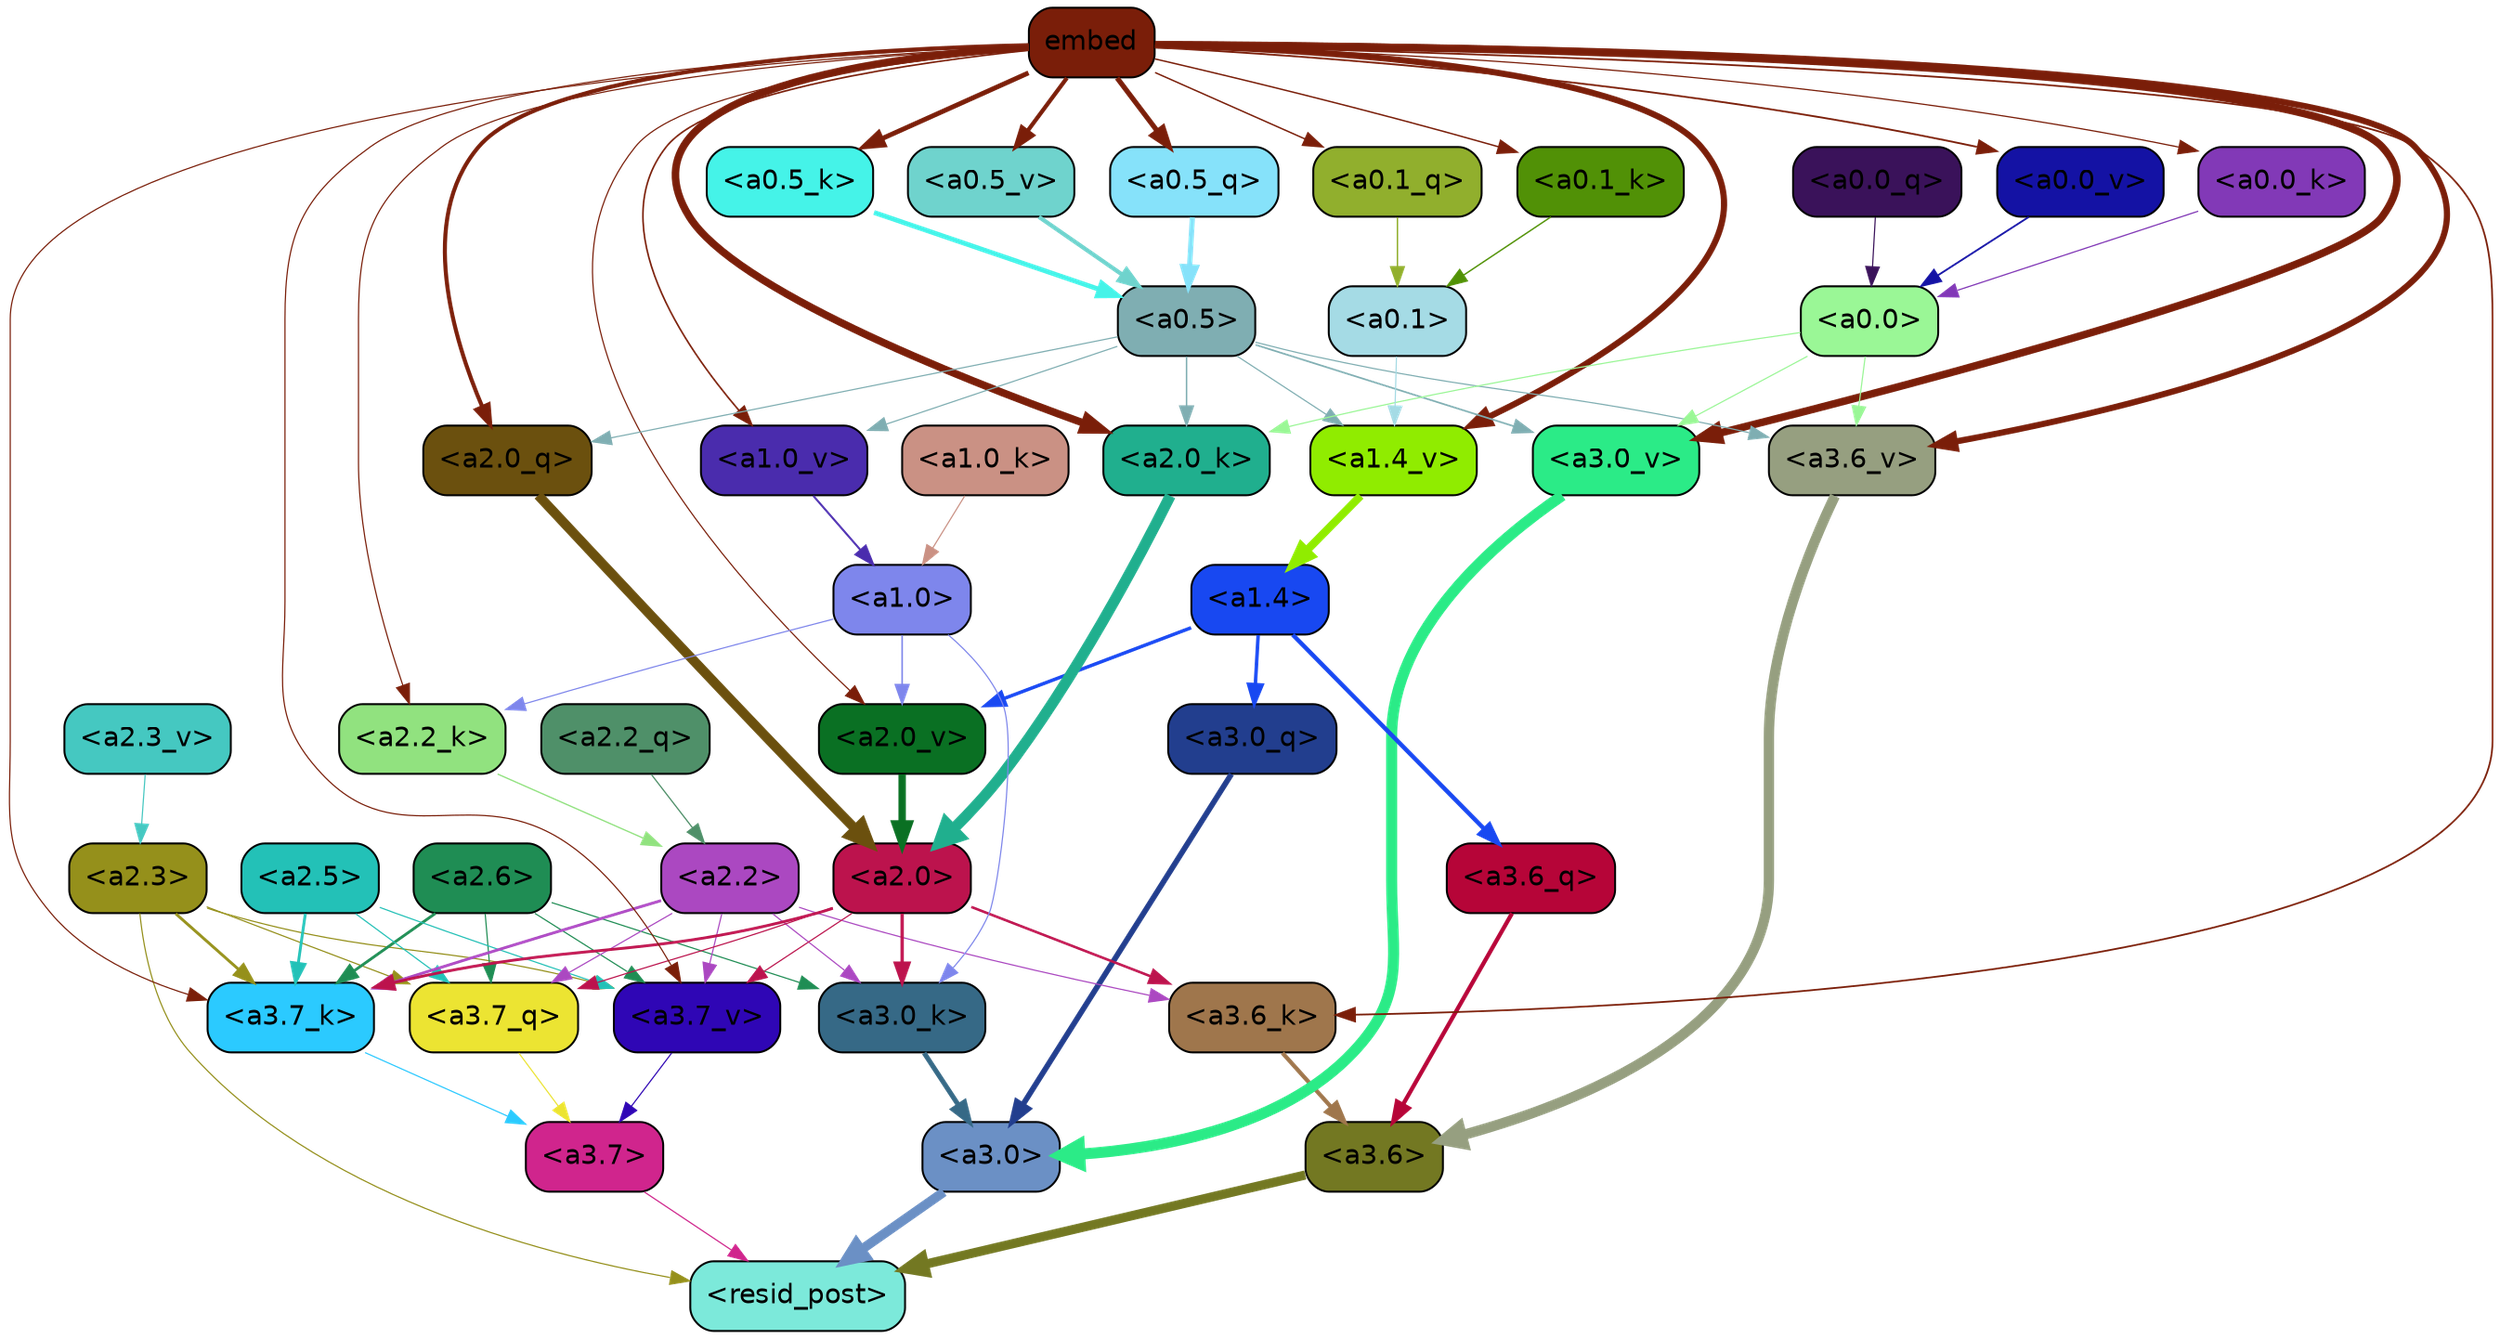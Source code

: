 strict digraph "" {
	graph [bgcolor=transparent,
		layout=dot,
		overlap=false,
		splines=true
	];
	"<a3.7>"	[color=black,
		fillcolor="#d0258d",
		fontname=Helvetica,
		shape=box,
		style="filled, rounded"];
	"<resid_post>"	[color=black,
		fillcolor="#7ce9da",
		fontname=Helvetica,
		shape=box,
		style="filled, rounded"];
	"<a3.7>" -> "<resid_post>"	[color="#d0258d",
		penwidth=0.6];
	"<a3.6>"	[color=black,
		fillcolor="#737822",
		fontname=Helvetica,
		shape=box,
		style="filled, rounded"];
	"<a3.6>" -> "<resid_post>"	[color="#737822",
		penwidth=4.746312499046326];
	"<a3.0>"	[color=black,
		fillcolor="#6b90c5",
		fontname=Helvetica,
		shape=box,
		style="filled, rounded"];
	"<a3.0>" -> "<resid_post>"	[color="#6b90c5",
		penwidth=4.896343111991882];
	"<a2.3>"	[color=black,
		fillcolor="#95901b",
		fontname=Helvetica,
		shape=box,
		style="filled, rounded"];
	"<a2.3>" -> "<resid_post>"	[color="#95901b",
		penwidth=0.6];
	"<a3.7_q>"	[color=black,
		fillcolor="#ece432",
		fontname=Helvetica,
		shape=box,
		style="filled, rounded"];
	"<a2.3>" -> "<a3.7_q>"	[color="#95901b",
		penwidth=0.6];
	"<a3.7_k>"	[color=black,
		fillcolor="#2bcaff",
		fontname=Helvetica,
		shape=box,
		style="filled, rounded"];
	"<a2.3>" -> "<a3.7_k>"	[color="#95901b",
		penwidth=1.467104621231556];
	"<a3.7_v>"	[color=black,
		fillcolor="#2f06b5",
		fontname=Helvetica,
		shape=box,
		style="filled, rounded"];
	"<a2.3>" -> "<a3.7_v>"	[color="#95901b",
		penwidth=0.6];
	"<a3.7_q>" -> "<a3.7>"	[color="#ece432",
		penwidth=0.6];
	"<a3.6_q>"	[color=black,
		fillcolor="#b60538",
		fontname=Helvetica,
		shape=box,
		style="filled, rounded"];
	"<a3.6_q>" -> "<a3.6>"	[color="#b60538",
		penwidth=2.160832464694977];
	"<a3.0_q>"	[color=black,
		fillcolor="#223e8e",
		fontname=Helvetica,
		shape=box,
		style="filled, rounded"];
	"<a3.0_q>" -> "<a3.0>"	[color="#223e8e",
		penwidth=2.870753765106201];
	"<a3.7_k>" -> "<a3.7>"	[color="#2bcaff",
		penwidth=0.6];
	"<a3.6_k>"	[color=black,
		fillcolor="#9f764c",
		fontname=Helvetica,
		shape=box,
		style="filled, rounded"];
	"<a3.6_k>" -> "<a3.6>"	[color="#9f764c",
		penwidth=2.13908451795578];
	"<a3.0_k>"	[color=black,
		fillcolor="#366986",
		fontname=Helvetica,
		shape=box,
		style="filled, rounded"];
	"<a3.0_k>" -> "<a3.0>"	[color="#366986",
		penwidth=2.520303964614868];
	"<a3.7_v>" -> "<a3.7>"	[color="#2f06b5",
		penwidth=0.6];
	"<a3.6_v>"	[color=black,
		fillcolor="#969f80",
		fontname=Helvetica,
		shape=box,
		style="filled, rounded"];
	"<a3.6_v>" -> "<a3.6>"	[color="#969f80",
		penwidth=5.297133803367615];
	"<a3.0_v>"	[color=black,
		fillcolor="#2beb87",
		fontname=Helvetica,
		shape=box,
		style="filled, rounded"];
	"<a3.0_v>" -> "<a3.0>"	[color="#2beb87",
		penwidth=5.680712580680847];
	"<a2.6>"	[color=black,
		fillcolor="#1f8d54",
		fontname=Helvetica,
		shape=box,
		style="filled, rounded"];
	"<a2.6>" -> "<a3.7_q>"	[color="#1f8d54",
		penwidth=0.6];
	"<a2.6>" -> "<a3.7_k>"	[color="#1f8d54",
		penwidth=1.4453159049153328];
	"<a2.6>" -> "<a3.0_k>"	[color="#1f8d54",
		penwidth=0.6];
	"<a2.6>" -> "<a3.7_v>"	[color="#1f8d54",
		penwidth=0.6];
	"<a2.5>"	[color=black,
		fillcolor="#23c1b7",
		fontname=Helvetica,
		shape=box,
		style="filled, rounded"];
	"<a2.5>" -> "<a3.7_q>"	[color="#23c1b7",
		penwidth=0.6];
	"<a2.5>" -> "<a3.7_k>"	[color="#23c1b7",
		penwidth=1.4526091292500496];
	"<a2.5>" -> "<a3.7_v>"	[color="#23c1b7",
		penwidth=0.6];
	"<a2.2>"	[color=black,
		fillcolor="#ab48c1",
		fontname=Helvetica,
		shape=box,
		style="filled, rounded"];
	"<a2.2>" -> "<a3.7_q>"	[color="#ab48c1",
		penwidth=0.6];
	"<a2.2>" -> "<a3.7_k>"	[color="#ab48c1",
		penwidth=1.4310357049107552];
	"<a2.2>" -> "<a3.6_k>"	[color="#ab48c1",
		penwidth=0.6];
	"<a2.2>" -> "<a3.0_k>"	[color="#ab48c1",
		penwidth=0.6];
	"<a2.2>" -> "<a3.7_v>"	[color="#ab48c1",
		penwidth=0.6];
	"<a2.0>"	[color=black,
		fillcolor="#bc134d",
		fontname=Helvetica,
		shape=box,
		style="filled, rounded"];
	"<a2.0>" -> "<a3.7_q>"	[color="#bc134d",
		penwidth=0.6];
	"<a2.0>" -> "<a3.7_k>"	[color="#bc134d",
		penwidth=1.4314699843525887];
	"<a2.0>" -> "<a3.6_k>"	[color="#bc134d",
		penwidth=1.2950235605239868];
	"<a2.0>" -> "<a3.0_k>"	[color="#bc134d",
		penwidth=1.712992787361145];
	"<a2.0>" -> "<a3.7_v>"	[color="#bc134d",
		penwidth=0.6];
	"<a1.4>"	[color=black,
		fillcolor="#1848f1",
		fontname=Helvetica,
		shape=box,
		style="filled, rounded"];
	"<a1.4>" -> "<a3.6_q>"	[color="#1848f1",
		penwidth=2.242796540260315];
	"<a1.4>" -> "<a3.0_q>"	[color="#1848f1",
		penwidth=1.7808996737003326];
	"<a2.0_v>"	[color=black,
		fillcolor="#0a7023",
		fontname=Helvetica,
		shape=box,
		style="filled, rounded"];
	"<a1.4>" -> "<a2.0_v>"	[color="#1848f1",
		penwidth=1.7603429555892944];
	embed	[color=black,
		fillcolor="#7a1e09",
		fontname=Helvetica,
		shape=box,
		style="filled, rounded"];
	embed -> "<a3.7_k>"	[color="#7a1e09",
		penwidth=0.6];
	embed -> "<a3.6_k>"	[color="#7a1e09",
		penwidth=0.891706109046936];
	embed -> "<a3.7_v>"	[color="#7a1e09",
		penwidth=0.6];
	embed -> "<a3.6_v>"	[color="#7a1e09",
		penwidth=3.1766927242279053];
	embed -> "<a3.0_v>"	[color="#7a1e09",
		penwidth=3.9005755856633186];
	"<a2.0_q>"	[color=black,
		fillcolor="#6b500e",
		fontname=Helvetica,
		shape=box,
		style="filled, rounded"];
	embed -> "<a2.0_q>"	[color="#7a1e09",
		penwidth=2.0810389518737793];
	"<a2.2_k>"	[color=black,
		fillcolor="#91e27f",
		fontname=Helvetica,
		shape=box,
		style="filled, rounded"];
	embed -> "<a2.2_k>"	[color="#7a1e09",
		penwidth=0.6];
	"<a2.0_k>"	[color=black,
		fillcolor="#20af8e",
		fontname=Helvetica,
		shape=box,
		style="filled, rounded"];
	embed -> "<a2.0_k>"	[color="#7a1e09",
		penwidth=3.8915770053863525];
	embed -> "<a2.0_v>"	[color="#7a1e09",
		penwidth=0.6];
	"<a1.4_v>"	[color=black,
		fillcolor="#90ec00",
		fontname=Helvetica,
		shape=box,
		style="filled, rounded"];
	embed -> "<a1.4_v>"	[color="#7a1e09",
		penwidth=3.201367974281311];
	"<a1.0_v>"	[color=black,
		fillcolor="#4a2cad",
		fontname=Helvetica,
		shape=box,
		style="filled, rounded"];
	embed -> "<a1.0_v>"	[color="#7a1e09",
		penwidth=0.8298318386077881];
	"<a0.5_q>"	[color=black,
		fillcolor="#86e2fa",
		fontname=Helvetica,
		shape=box,
		style="filled, rounded"];
	embed -> "<a0.5_q>"	[color="#7a1e09",
		penwidth=2.619193136692047];
	"<a0.1_q>"	[color=black,
		fillcolor="#91af2d",
		fontname=Helvetica,
		shape=box,
		style="filled, rounded"];
	embed -> "<a0.1_q>"	[color="#7a1e09",
		penwidth=0.7419431805610657];
	"<a0.5_k>"	[color=black,
		fillcolor="#45f3e8",
		fontname=Helvetica,
		shape=box,
		style="filled, rounded"];
	embed -> "<a0.5_k>"	[color="#7a1e09",
		penwidth=2.463372528553009];
	"<a0.1_k>"	[color=black,
		fillcolor="#519106",
		fontname=Helvetica,
		shape=box,
		style="filled, rounded"];
	embed -> "<a0.1_k>"	[color="#7a1e09",
		penwidth=0.7361953854560852];
	"<a0.0_k>"	[color=black,
		fillcolor="#8239b7",
		fontname=Helvetica,
		shape=box,
		style="filled, rounded"];
	embed -> "<a0.0_k>"	[color="#7a1e09",
		penwidth=0.628424346446991];
	"<a0.5_v>"	[color=black,
		fillcolor="#6fd3cd",
		fontname=Helvetica,
		shape=box,
		style="filled, rounded"];
	embed -> "<a0.5_v>"	[color="#7a1e09",
		penwidth=2.125113606452942];
	"<a0.0_v>"	[color=black,
		fillcolor="#1412a4",
		fontname=Helvetica,
		shape=box,
		style="filled, rounded"];
	embed -> "<a0.0_v>"	[color="#7a1e09",
		penwidth=0.9198476672172546];
	"<a1.0>"	[color=black,
		fillcolor="#7e86ec",
		fontname=Helvetica,
		shape=box,
		style="filled, rounded"];
	"<a1.0>" -> "<a3.0_k>"	[color="#7e86ec",
		penwidth=0.6];
	"<a1.0>" -> "<a2.2_k>"	[color="#7e86ec",
		penwidth=0.6];
	"<a1.0>" -> "<a2.0_v>"	[color="#7e86ec",
		penwidth=0.7897878289222717];
	"<a0.5>"	[color=black,
		fillcolor="#7faeb2",
		fontname=Helvetica,
		shape=box,
		style="filled, rounded"];
	"<a0.5>" -> "<a3.6_v>"	[color="#7faeb2",
		penwidth=0.6];
	"<a0.5>" -> "<a3.0_v>"	[color="#7faeb2",
		penwidth=0.8493617177009583];
	"<a0.5>" -> "<a2.0_q>"	[color="#7faeb2",
		penwidth=0.6];
	"<a0.5>" -> "<a2.0_k>"	[color="#7faeb2",
		penwidth=0.7482255101203918];
	"<a0.5>" -> "<a1.4_v>"	[color="#7faeb2",
		penwidth=0.6];
	"<a0.5>" -> "<a1.0_v>"	[color="#7faeb2",
		penwidth=0.6];
	"<a0.0>"	[color=black,
		fillcolor="#9af796",
		fontname=Helvetica,
		shape=box,
		style="filled, rounded"];
	"<a0.0>" -> "<a3.6_v>"	[color="#9af796",
		penwidth=0.6];
	"<a0.0>" -> "<a3.0_v>"	[color="#9af796",
		penwidth=0.6];
	"<a0.0>" -> "<a2.0_k>"	[color="#9af796",
		penwidth=0.6];
	"<a2.2_q>"	[color=black,
		fillcolor="#4f9069",
		fontname=Helvetica,
		shape=box,
		style="filled, rounded"];
	"<a2.2_q>" -> "<a2.2>"	[color="#4f9069",
		penwidth=0.6449352353811264];
	"<a2.0_q>" -> "<a2.0>"	[color="#6b500e",
		penwidth=5.017253503203392];
	"<a2.2_k>" -> "<a2.2>"	[color="#91e27f",
		penwidth=0.6690489649772644];
	"<a2.0_k>" -> "<a2.0>"	[color="#20af8e",
		penwidth=5.656688302755356];
	"<a2.3_v>"	[color=black,
		fillcolor="#45c8c1",
		fontname=Helvetica,
		shape=box,
		style="filled, rounded"];
	"<a2.3_v>" -> "<a2.3>"	[color="#45c8c1",
		penwidth=0.6];
	"<a2.0_v>" -> "<a2.0>"	[color="#0a7023",
		penwidth=3.8170836865901947];
	"<a1.0_k>"	[color=black,
		fillcolor="#ca9184",
		fontname=Helvetica,
		shape=box,
		style="filled, rounded"];
	"<a1.0_k>" -> "<a1.0>"	[color="#ca9184",
		penwidth=0.6];
	"<a1.4_v>" -> "<a1.4>"	[color="#90ec00",
		penwidth=4.140247106552124];
	"<a1.0_v>" -> "<a1.0>"	[color="#4a2cad",
		penwidth=1.020309567451477];
	"<a0.1>"	[color=black,
		fillcolor="#a5dbe5",
		fontname=Helvetica,
		shape=box,
		style="filled, rounded"];
	"<a0.1>" -> "<a1.4_v>"	[color="#a5dbe5",
		penwidth=0.6];
	"<a0.5_q>" -> "<a0.5>"	[color="#86e2fa",
		penwidth=2.6191927194595337];
	"<a0.1_q>" -> "<a0.1>"	[color="#91af2d",
		penwidth=0.7419459819793701];
	"<a0.0_q>"	[color=black,
		fillcolor="#3a125a",
		fontname=Helvetica,
		shape=box,
		style="filled, rounded"];
	"<a0.0_q>" -> "<a0.0>"	[color="#3a125a",
		penwidth=0.6];
	"<a0.5_k>" -> "<a0.5>"	[color="#45f3e8",
		penwidth=2.463372588157654];
	"<a0.1_k>" -> "<a0.1>"	[color="#519106",
		penwidth=0.7361900806427002];
	"<a0.0_k>" -> "<a0.0>"	[color="#8239b7",
		penwidth=0.6284329891204834];
	"<a0.5_v>" -> "<a0.5>"	[color="#6fd3cd",
		penwidth=2.1396186351776123];
	"<a0.0_v>" -> "<a0.0>"	[color="#1412a4",
		penwidth=0.9198480844497681];
}
